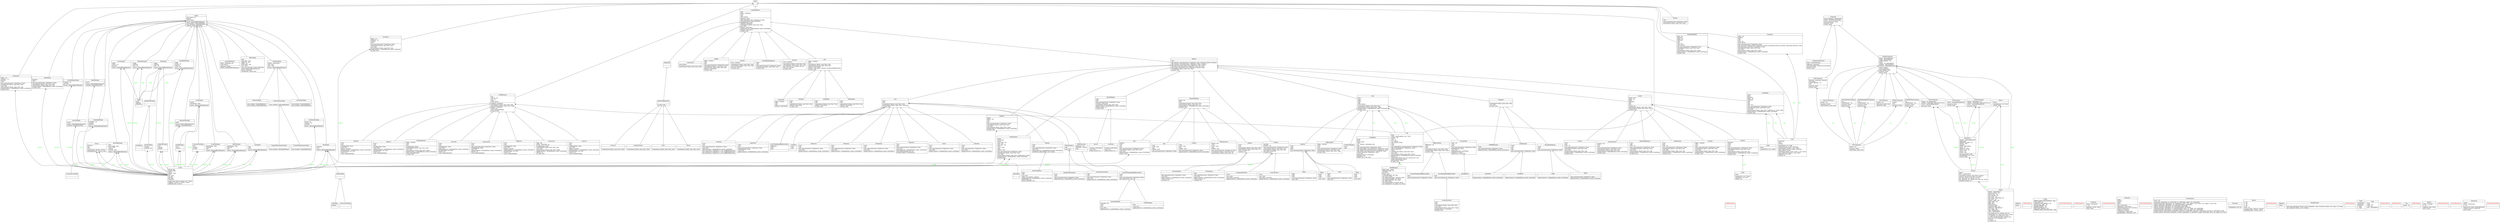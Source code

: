 digraph "classes" {
rankdir=BT
charset="utf-8"
"src.utils.angle.Angle" [color="black", fontcolor="black", label="{Angle|angle\lopposite\ltransform\l|}", shape="record", style="solid"];
"src.utils.angle.AngleException" [color="black", fontcolor="red", label="{AngleException|\l|}", shape="record", style="solid"];
"src.solvers.answer.Answer" [color="black", fontcolor="black", label="{Answer|board\ldata : List[List[int]]\l|create(board: Board, yaml: Dict): 'Answer'\lextract(_: Board, yaml: Dict): List[str]\lget_value(row: int, column: int): int\lset_value(row: int, column: int, value: int): None\lstandard_string(): str\l}", shape="record", style="solid"];
"src.commands.answer_command.AnswerCommand" [color="black", fontcolor="black", label="{AnswerCommand|output : str\l|process(): None\lselector(item: Item): bool\l}", shape="record", style="solid"];
"src.items.anti.Anti" [color="black", fontcolor="black", label="{Anti|digits : List[int]\ltags\l|create(board: Board, yaml: Dict): Item\lextract(board: Board, yaml: Dict): Any\loffsets(): List[Coord]\lpairs(c1: Cell, digits: List[int]): Sequence[DifferentPair]\lto_dict(): Dict\l}", shape="record", style="solid"];
"src.items.anti_bltr.AntiBLTR" [color="black", fontcolor="black", label="{AntiBLTR|\l|glyphs(selector: Callable[[Item], bool]): List[Glyph]\l}", shape="record", style="solid"];
"src.items.anti_diagonal.AntiDiagonal" [color="black", fontcolor="black", label="{AntiDiagonal|count\lrules\lsize\ltags\l|add_constraint(solver: PulpSolver): None\l}", shape="record", style="solid"];
"src.items.anti_king.AntiKing" [color="black", fontcolor="black", label="{AntiKing|rules\ltags\l|create(board: Board, yaml: Dict): Item\loffsets(): List[Coord]\lto_dict(): Dict\l}", shape="record", style="solid"];
"src.items.anti_knight.AntiKnight" [color="black", fontcolor="black", label="{AntiKnight|rules\ltags\l|create(board: Board, yaml: Dict): Item\loffsets(): List[Coord]\lto_dict(): Dict\l}", shape="record", style="solid"];
"src.items.anti_monkey.AntiMonkey" [color="black", fontcolor="black", label="{AntiMonkey|rules\ltags\l|create(board: Board, yaml: Dict): Item\loffsets(): List[Coord]\lto_dict(): Dict\l}", shape="record", style="solid"];
"src.items.anti_queen.AntiQueen" [color="black", fontcolor="black", label="{AntiQueen|digits : List[int]\lrules\ltags\l|offsets(): List[Coord]\l}", shape="record", style="solid"];
"src.items.anti_tlbr.AntiTLBR" [color="black", fontcolor="black", label="{AntiTLBR|\l|glyphs(selector: Callable[[Item], bool]): List[Glyph]\l}", shape="record", style="solid"];
"src.items.arrow.Arrow" [color="black", fontcolor="black", label="{Arrow|rules\ltags\l|add_constraint(solver: PulpSolver): None\lcss(): Dict\lglyphs(selector: Callable[[Item], bool]): List[Glyph]\l}", shape="record", style="solid"];
"src.glyphs.glyph.ArrowGlyph" [color="black", fontcolor="black", label="{ArrowGlyph|angle\larrow : str\lposition\l|draw(): Optional[BaseElement]\l}", shape="record", style="solid"];
"src.glyphs.glyph.ArrowLineGlyph" [color="black", fontcolor="black", label="{ArrowLineGlyph|\l|end_marker(): Optional[Marker]\lstart_marker(): Optional[Marker]\l}", shape="record", style="solid"];
"src.items.asterix.Asterix" [color="black", fontcolor="black", label="{Asterix|\l|coords(): List[Coord]\lcss(): Dict\lregion_name(): str\l}", shape="record", style="solid"];
"src.items.bltr.BLTR" [color="black", fontcolor="black", label="{BLTR|\l|add_constraint(solver: PulpSolver): None\lglyphs(selector: Callable[[Item], bool]): List[Glyph]\l}", shape="record", style="solid"];
"src.items.battenburg.Battenburg" [color="black", fontcolor="black", label="{Battenburg|position\lrules\l|add_constraint(solver: PulpSolver): None\lcreate(board: Board, yaml: Dict): Item\lextract(board: Board, yaml: Dict): Any\lglyphs(selector: Callable[[Item], bool]): List[Glyph]\lto_dict(): Dict\l}", shape="record", style="solid"];
"src.glyphs.glyph.BattenburgGlyph" [color="black", fontcolor="black", label="{BattenburgGlyph|coord\l|draw(): Optional[BaseElement]\lsymbol(): Optional[Marker]\l}", shape="record", style="solid"];
"src.items.between.Between" [color="black", fontcolor="black", label="{Between|rules\ltags\l|add_constraint(solver: PulpSolver): None\lcss(): Dict\lglyphs(selector: Callable[[Item], bool]): List[Glyph]\l}", shape="record", style="solid"];
"src.glyphs.glyph.BetweenGlyph" [color="black", fontcolor="black", label="{BetweenGlyph|\l|end_marker(): Optional[Marker]\lstart_marker(): Optional[Marker]\l}", shape="record", style="solid"];
"src.items.board.Board" [color="black", fontcolor="black", label="{Board|author : Optional[str]\lboard_columns : int\lboard_rows : int\lbox_columns : int\lbox_count : int\lbox_range : NoneType, list\lbox_rows : int\lcolumn_range : list\ldigit_range : list\ldigit_sum\ldigit_values\lmaximum_digit\lminimum_digit : int\lreference : Optional[str]\lrow_range : list\ltitle : Optional[str]\lvideo : Optional[str]\l|box_index(row: int, column: int): int\lcreate(name: str, yaml_data: Dict): 'Board'\lis_valid(row: int, column: int): bool\lis_valid_coordinate(coord: Coord): bool\lparse_xy(s: str): Tuple[int, int]\lto_dict()\lto_yaml(): str\l}", shape="record", style="solid"];
"src.items.book_keeping.BookKeeping" [color="black", fontcolor="black", label="{BookKeeping|digit_range : range\lmaximum_digit : int\lpossibles\l|fixed(): bool\lis_possible(digit: int): bool\lset_even(): None\lset_impossible(digits: List[int]): None\lset_maximum(upper: int): None\lset_minimum(lower: int): None\lset_odd(): None\lset_possible(digits: List[int]): None\lset_range(lower: int, upper: int): None\l}", shape="record", style="solid"];
"src.commands.bookkeeping_png_command.BookkeepingPNGCommand" [color="black", fontcolor="black", label="{BookkeepingPNGCommand|svg\ltempfilename : str\l|process(): None\lwrite(): None\l}", shape="record", style="solid"];
"src.utils.bound.Bounds" [color="black", fontcolor="black", label="{Bounds|name\l|}", shape="record", style="solid"];
"src.items.box.Box" [color="black", fontcolor="black", label="{Box|position\lrules\lsize\ltags\l|add_constraint(solver: PulpSolver): None\lcreate(board: Board, yaml: Dict): Item\lcss(): Dict\lglyphs(selector: Callable[[Item], bool]): List[Glyph]\lstart(): Coord\l}", shape="record", style="solid"];
"src.glyphs.glyph.BoxGlyph" [color="black", fontcolor="black", label="{BoxGlyph|\l|}", shape="record", style="solid"];
"src.items.boxes.Boxes" [color="black", fontcolor="black", label="{Boxes|\l|create(board: Board, yaml: Dict): Item\l}", shape="record", style="solid"];
"src.items.cell.Cell" [color="black", fontcolor="black", label="{Cell|book\lcache : Dict[Tuple[int, int], 'Cell']\lcolumn : int\lcoord\lrow : int\lrow_column\lrow_column_string\lrules\lvalid\l|add_bookkeeping_contraint(solver: PulpSolver): None\ladd_constraint(solver: PulpSolver): None\lcells(): List['Cell']\lclear()\lcreate(board: Board, yaml: Dict): Item\lcss(): Dict\lextract(board: Board, yaml: Dict): Coord\lglyphs(selector: Callable[[Item], bool]): List[Glyph]\lletter(): str\lmake(board: Board, row: int, column: int): 'Cell'\lmake_board(board: Board)\lparity(solver): lpSum\lto_dict(): Dict\l}", shape="record", style="solid"];
"src.items.cell.CellException" [color="black", fontcolor="red", label="{CellException|\l|}", shape="record", style="solid"];
"src.glyphs.glyph.CellGlyph" [color="black", fontcolor="black", label="{CellGlyph|priority\l|}", shape="record", style="solid"];
"src.items.cell_reference.CellReference" [color="black", fontcolor="black", label="{CellReference|cell\lcolumn : int\lrow : int\lrules\lused_classes\l|children(): Set[Item]\lcreate(board: Board, yaml: Dict): Item\lextract(board: Board, yaml: Dict): Tuple\lflatten(): List[Item]\lletter(): str\lsvg(): Optional[Glyph]\lto_dict(): Dict\l}", shape="record", style="solid"];
"src.items.center_product.CenterProduct" [color="black", fontcolor="black", label="{CenterProduct|rules\l|css(): Dict\lget_cells(): List[Cell]\lglyphs(selector: Callable[[Item], bool]): List[Glyph]\l}", shape="record", style="solid"];
"src.glyphs.glyph.CircleGlyph" [color="black", fontcolor="black", label="{CircleGlyph|center\lpercentage : float\l|draw(): Optional[BaseElement]\l}", shape="record", style="solid"];
"src.items.column.Column" [color="black", fontcolor="black", label="{Column|rules\lstrict : bool\ltags\lunique : bool\l|add_constraint(solver: PulpSolver): None\lglyphs(selector: Callable[[Item], bool]): List[Glyph]\l}", shape="record", style="solid"];
"src.items.column_indexer.ColumnIndexer" [color="black", fontcolor="black", label="{ColumnIndexer|\l|add_constraint(solver: PulpSolver): None\lcss(): Dict\lglyphs(selector: Callable[[Item], bool]): List[Glyph]\lother_variant(): str\lvariant(): str\l}", shape="record", style="solid"];
"src.items.columns.Columns" [color="black", fontcolor="black", label="{Columns|\l|create(board: Board, yaml: Dict): Item\l}", shape="record", style="solid"];
"src.commands.command.Command" [color="black", fontcolor="black", label="{Command|output_filename : Optional[str]\lparent : Optional[Command]\l|check_directory(): None\lprocess(): None\lwrite(): None\l}", shape="record", style="solid"];
"src.commands.composed_command.ComposedCommand" [color="black", fontcolor="black", label="{ComposedCommand|items : List[Command]\l|add(item: Command)\ladd_items(items: Sequence[Command])\lprocess(): None\lwrite(): None\l}", shape="record", style="solid"];
"src.glyphs.glyph.ComposedGlyph" [color="black", fontcolor="black", label="{ComposedGlyph|items : NoneType, list\lused_classes\l|add(item: Glyph)\ldraw(): Optional[BaseElement]\l}", shape="record", style="solid"];
"src.items.composed_item.ComposedItem" [color="black", fontcolor="black", label="{ComposedItem|cells\litems : List[Item]\lrules\ltags\lused_classes\l|add(item: Item)\ladd_constraint(solver: PulpSolver): None\ladd_items(items: Sequence[Item])\lbookkeeping(): None\lchildren(): Set[Item]\lcreate(board: Board, yaml: Dict): Item\lcss(): Dict\lflatten(): List['Item']\lglyphs(selector: Callable[[Item], bool]): List[Glyph]\lregions(): Set['Item']\lto_dict(): Dict\l}", shape="record", style="solid"];
"src.utils.config.Config" [color="black", fontcolor="black", label="{Config|ARROW_HEAD_PERCENTAGE : float\lCELL_SIZE : int\lCONSECUTIVE_RADIUS : int\lEVEN_CELL_SIZE : int\lKILLER_OFFSET : int\lKROPKI_RADIUS : int\lODD_CELL_RADIUS : int\lTHERMO_HEAD_PERCENTAGE : float\l|}", shape="record", style="solid"];
"src.glyphs.glyph.Consecutive1Glyph" [color="black", fontcolor="black", label="{Consecutive1Glyph|\l|}", shape="record", style="solid"];
"src.glyphs.glyph.ConsecutiveGlyph" [color="black", fontcolor="black", label="{ConsecutiveGlyph|first\lpriority\lsecond\l|}", shape="record", style="solid"];
"src.items.consecutive_pair.ConsecutivePair" [color="black", fontcolor="black", label="{ConsecutivePair|rules\ltags\l|create(board: Board, yaml: Dict): Item\lcss(): Dict\lextract(board: Board, yaml: Dict): Tuple\lglyphs(selector): List[Glyph]\lto_dict(): Dict\l}", shape="record", style="solid"];
"src.items.constraint_exception.ConstraintException" [color="black", fontcolor="red", label="{ConstraintException|\l|}", shape="record", style="solid"];
"src.items.constraints.Constraints" [color="black", fontcolor="black", label="{Constraints|used_classes\l|create(board: Board, yaml: Dict): Item\l}", shape="record", style="solid"];
"src.utils.coord.Coord" [color="black", fontcolor="black", label="{Coord|bottom_left\lbottom_right\lcenter\lcolumn : float\lpoint\lrow : float\ltop_left\ltop_right\ltransform\l|create_from_int(row_column: int): 'Coord'\lmiddle(a: 'Coord', b: 'Coord'): 'Coord'\lvalidate(yaml): List[str]\l}", shape="record", style="solid"];
"src.utils.coord.CoordException" [color="black", fontcolor="red", label="{CoordException|\l|}", shape="record", style="solid"];
"src.utils.coord_list.CoordList" [color="black", fontcolor="black", label="{CoordList|items : List[Coord]\ln : int\l|add(item: Coord): None\lsort(): None\l}", shape="record", style="solid"];
"src.utils.coord_list.CoordListException" [color="black", fontcolor="red", label="{CoordListException|\l|}", shape="record", style="solid"];
"src.utils.cyclic.Cyclic" [color="black", fontcolor="black", label="{Cyclic|name\l|create(letter: str): 'Cyclic'\l}", shape="record", style="solid"];
"src.items.diagonals.Diagonal" [color="black", fontcolor="black", label="{Diagonal|\l|create(board: Board, yaml: Dict): Item\lcss(): Dict\lto_dict(): Dict\l}", shape="record", style="solid"];
"src.items.difference_line.DifferenceLine" [color="black", fontcolor="black", label="{DifferenceLine|difference : int\lexcluded : List[int]\ltags\l|}", shape="record", style="solid"];
"src.items.difference_pair.DifferencePair" [color="black", fontcolor="black", label="{DifferencePair|difference : int\lrules\ltags\l|create(board: Board, yaml: Dict): Item\lextract(board: Board, yaml: Dict): Tuple\lto_dict(): Dict\l}", shape="record", style="solid"];
"src.items.different_pair.DifferentPair" [color="black", fontcolor="black", label="{DifferentPair|digits : List[int]\lrules\ltags\l|add_constraint(solver: PulpSolver): None\lcreate(board: Board, yaml: Dict): Item\lextract(board: Board, yaml: Dict): Tuple\lto_dict(): Dict\l}", shape="record", style="solid"];
"src.utils.direction.Direction" [color="black", fontcolor="black", label="{Direction|angle\llocation\lname\loffset\l|all(): List[Coord]\ldiagonals(): List[Coord]\ldirection(location: int): 'Direction'\lkings(): List[Coord]\llocations(): List[int]\lorthogonals(): List[Coord]\lparallel(other: 'Direction'): bool\l}", shape="record", style="solid"];
"src.utils.direction.DirectionException" [color="black", fontcolor="red", label="{DirectionException|\l|}", shape="record", style="solid"];
"src.items.disjoint_group.DisjointGroup" [color="black", fontcolor="black", label="{DisjointGroup|offsets : list\lrules\lstrict : bool\ltags\lunique : bool\l|add_constraint(solver: PulpSolver): None\lcreate(board: Board, yaml: Dict): Item\lextract(board: Board, yaml: Dict): int\l}", shape="record", style="solid"];
"src.items.disjoint_groups.DisjointGroups" [color="black", fontcolor="black", label="{DisjointGroups|\l|create(board: Board, yaml: Dict): Item\l}", shape="record", style="solid"];
"src.items.distinct_renban.DistinctRenban" [color="black", fontcolor="black", label="{DistinctRenban|rules\ltags\l|css(): Dict\ldigits_to_str(digits: List[int])\lglyphs(selector: Callable[[Item], bool]): List[Glyph]\lpower(digit: int)\lpower_str(power: int)\l}", shape="record", style="solid"];
"src.items.dutch_whisper.DutchWhisper" [color="black", fontcolor="black", label="{DutchWhisper|tags\l|css(): Dict\lglyphs(selector: Callable[[Item], bool]): List[Glyph]\l}", shape="record", style="solid"];
"src.glyphs.glyph.EdgeTextGlyph" [color="black", fontcolor="black", label="{EdgeTextGlyph|first\lpriority\lsecond\l|}", shape="record", style="solid"];
"src.items.entropic.Entropic" [color="black", fontcolor="black", label="{Entropic|rules\ltags\l|add_constraint(solver: PulpSolver): None\lcss(): Dict\lglyphs(selector: Callable[[Item], bool]): List[Glyph]\llow_total(solver: PulpSolver, n: int): LpAffineExpression\lmid_total(solver: PulpSolver, n: int): LpAffineExpression\ltop_total(solver: PulpSolver, n: int): LpAffineExpression\l}", shape="record", style="solid"];
"src.items.equal_sum.EqualSum" [color="black", fontcolor="black", label="{EqualSum|rules\ltags\l|add_constraint(solver: PulpSolver): None\lbookkeeping(): None\lcss(): Dict\lglyphs(selector: Callable[[Item], bool]): List[Glyph]\l}", shape="record", style="solid"];
"src.items.even_cell.EvenCell" [color="black", fontcolor="black", label="{EvenCell|rules\ltags\l|bookkeeping(): None\lcss(): Dict\lglyphs(selector: Callable[[Item], bool]): List[Glyph]\lincluded(digit: int): bool\lletter(): str\lsvg(): Optional[Glyph]\l}", shape="record", style="solid"];
"src.glyphs.glyph.EvenCellGlyph" [color="black", fontcolor="black", label="{EvenCellGlyph|percentage : float\lposition\lsize\l|draw(): Optional[BaseElement]\l}", shape="record", style="solid"];
"src.items.exclusion.Exclusion" [color="black", fontcolor="black", label="{Exclusion|digits : str\lnumbers : str\lposition\lrules\l|add_constraint(solver: PulpSolver): None\lcreate(board: Board, yaml: Dict): Item\lcss(): Dict\lextract(board: Board, yaml: Dict): Any\lglyphs(selector: Callable[[Item], bool]): List[Glyph]\lto_dict(): Dict\l}", shape="record", style="solid"];
"src.items.first_n.FirstN" [color="black", fontcolor="black", label="{FirstN|coords : list\lindex : int\loffset\lreference\lside\ltags\l|count(): int\lcreate(board: Board, yaml: Dict): Item\lextract(board: Board, yaml: Dict): Any\lto_dict(): Dict\l}", shape="record", style="solid"];
"src.solvers.formulations.Formulations" [color="black", fontcolor="black", label="{Formulations|count : int\l|abs(model: LpProblem, x1: LpVariable, x2: LpVariable, upper: int): LpVariable\ldisjunction(model: LpProblem, var: LpElement, lower_1: int, upper_1: int, lower_2: int, upper_2: int): None\llogical_and(model: LpProblem, dis: List[LpVariable]): LpVariable\llogical_not(model: LpProblem, di: LpVariable): LpVariable\llogical_or(model: LpProblem, dis: List[LpVariable]): LpVariable\lmaximum(model: LpProblem, xi: List[LpVariable], lower: int, upper: int): LpVariable\lminimum(model: LpProblem, xi: List[LpVariable], lower: int, upper: int): LpVariable\lproduct_binary_binary(model: LpProblem, decision_1: LpElement, decision_2: LpElement, decision_3: LpVariable): None\lproduct_binary_var(model: LpProblem, variable: LpElement, x: LpElement, target: LpVariable, lower: int, upper: int): None\l}", shape="record", style="solid"];
"src.items.fortress_cell.FortressCell" [color="black", fontcolor="black", label="{FortressCell|rules\ltags\l|add_constraint(solver: PulpSolver): None\lbookkeeping(): None\lcss(): Dict\lglyphs(selector: Callable[[Item], bool]): List[Glyph]\lletter(): str\lsvg(): Optional[Glyph]\l}", shape="record", style="solid"];
"src.glyphs.glyph.FortressCellGlyph" [color="black", fontcolor="black", label="{FortressCellGlyph|\l|}", shape="record", style="solid"];
"src.items.frame.Frame" [color="black", fontcolor="black", label="{Frame|rules\ltags\ltotal : int\l|add_constraint(solver: PulpSolver): None\lcreate(board: Board, yaml: Dict): Item\lcss(): Dict\lextract(board: Board, yaml: Dict): Any\lglyphs(selector: Callable[[Item], bool]): List[Glyph]\lto_dict(): Dict\l}", shape="record", style="solid"];
"src.items.frame_product.FrameProduct" [color="black", fontcolor="black", label="{FrameProduct|product : int\lrules\ltags\l|add_constraint(solver: PulpSolver): None\lcreate(board: Board, yaml: Dict): Item\lextract(board: Board, yaml: Dict): Any\lglyphs(selector: Callable[[Item], bool]): List[Glyph]\lto_dict(): Dict\l}", shape="record", style="solid"];
"src.items.frozen_thermometer.FrozenThermometer" [color="black", fontcolor="black", label="{FrozenThermometer|rules\ltags\l|add_constraint(solver: PulpSolver): None\lcss(): Dict\lglyphs(selector: Callable[[Item], bool]): List[Glyph]\l}", shape="record", style="solid"];
"src.glyphs.glyph.FrozenThermometerGlyph" [color="black", fontcolor="black", label="{FrozenThermometerGlyph|\l|start_marker(): Optional[Marker]\l}", shape="record", style="solid"];
"src.utils.functions.Functions" [color="black", fontcolor="black", label="{Functions|\l|triangular(n: int): int\l}", shape="record", style="solid"];
"src.items.german_whisper.GermanWhisper" [color="black", fontcolor="black", label="{GermanWhisper|excluded : list\lrules\ltags\l|css(): Dict\lglyphs(selector: Callable[[Item], bool]): List[Glyph]\l}", shape="record", style="solid"];
"src.items.girandola.Girandola" [color="black", fontcolor="black", label="{Girandola|\l|coords(): List[Coord]\lcss(): Dict\lregion_name(): str\l}", shape="record", style="solid"];
"src.glyphs.glyph.Glyph" [color="black", fontcolor="black", label="{Glyph|class_name : str\lpriority\lused_classes\l|draw(): Optional[BaseElement]\lend_marker(): Optional[Marker]\lstart_marker(): Optional[Marker]\lsymbol(): Optional[Marker]\l}", shape="record", style="solid"];
"src.items.greater_than_equal_difference_line.GreaterThanEqualDifferenceLine" [color="black", fontcolor="black", label="{GreaterThanEqualDifferenceLine|rules\ltags\l|add_constraint(solver: PulpSolver): None\lget_regions(cell: Cell): Set\l}", shape="record", style="solid"];
"src.items.greater_than_equal_difference_pair.GreaterThanEqualDifferencePair" [color="black", fontcolor="black", label="{GreaterThanEqualDifferencePair|tags\l|add_constraint(solver: PulpSolver): None\l}", shape="record", style="solid"];
"src.items.greater_than_pair.GreaterThanPair" [color="black", fontcolor="black", label="{GreaterThanPair|rules\ltags\l|}", shape="record", style="solid"];
"src.commands.html_command.HTMLCommand" [color="black", fontcolor="black", label="{HTMLCommand|output\lsvg\l|process(): None\l}", shape="record", style="solid"];
"src.items.high_cell.HighCell" [color="black", fontcolor="black", label="{HighCell|rules\ltags\l|bookkeeping(): None\lcss(): Dict\ldigits(): List[int]\lglyphs(selector: Callable[[Item], bool]): List[Glyph]\lincluded(digit: int): bool\lletter(): str\lsvg(): Optional[Glyph]\l}", shape="record", style="solid"];
"src.commands.img_command.IMGCommand" [color="black", fontcolor="black", label="{IMGCommand|drawing : NoneType, Drawing\lfile_format\loutput_filename : str\lsvg\l|process(): None\lwrite(): None\l}", shape="record", style="solid"];
"src.items.indexing.Indexer" [color="black", fontcolor="black", label="{Indexer|rules\ltags\l|create(board: Board, yaml: Dict): Item\lextract(board: Board, yaml: Dict): int\lother_variant(): str\lvariant(): str\l}", shape="record", style="solid"];
"src.items.item.Item" [color="black", fontcolor="black", label="{Item|\l|}", shape="record", style="solid"];
"src.glyphs.glyph.KillerGlyph" [color="black", fontcolor="black", label="{KillerGlyph|cells\llong_lines : dict\llong_size : float\loffset : int\lshort_lines : dict\lsize : float\l|cell_long_lines(cell: Coord): VectorList\ldraw(): Optional[BaseElement]\llines(): VectorList\loutside(cell: Coord): bool\l}", shape="record", style="solid"];
"src.glyphs.glyph.KillerTextGlyph" [color="black", fontcolor="black", label="{KillerTextGlyph|angle\lposition\ltext : str\l|draw(): Optional[BaseElement]\l}", shape="record", style="solid"];
"src.items.knight.Knight" [color="black", fontcolor="black", label="{Knight|digits : List[int]\lrules\ltags\l|add_constraint(solver: PulpSolver): None\lcreate(board: Board, yaml: Dict): Item\lextract(board: Board, yaml: Dict): Any\loffsets(): List[Coord]\lto_dict(): Dict\l}", shape="record", style="solid"];
"src.items.known_cell.KnownCell" [color="black", fontcolor="black", label="{KnownCell|digit : int\lprefix : NoneType, str\l|bookkeeping(): None\lcreate(board: Board, yaml: Dict): Item\lcss(): Dict\lextract(board: Board, yaml: Dict): Tuple\lglyphs(selector: Callable[[Item], bool]): List[Glyph]\lletter(): str\lto_dict(): Dict\l}", shape="record", style="solid"];
"src.glyphs.glyph.KnownGlyph" [color="black", fontcolor="black", label="{KnownGlyph|location\lnumber : int\l|}", shape="record", style="solid"];
"src.items.knowns.Knowns" [color="black", fontcolor="black", label="{Knowns|rows : List[str]\l|create(board: Board, yaml: Dict): Item\lextract(board: Board, yaml: Dict): Any\lline_str(): List[str]\lto_dict(): Dict\l}", shape="record", style="solid"];
"src.glyphs.glyph.KropkiGlyph" [color="black", fontcolor="black", label="{KropkiGlyph|first\lsecond\l|}", shape="record", style="solid"];
"src.items.kropki_pair.KropkiPair" [color="black", fontcolor="black", label="{KropkiPair|count\lfactor\lfactor_name\lrules\lsos : Dict[int, LpVariable], dict\ltags\l|add_constraint(solver: PulpSolver): None\ladd_implausible_constraint(solver: PulpSolver): None\ladd_impossible_constraint(solver: PulpSolver): None\ladd_unique_constraints(solver: PulpSolver): None\lcreate_sos(solver: PulpSolver): None\lcss(): Dict\lglyphs(selector): List[Glyph]\lpossible(): set\lvalid(x: int, y: int): bool\l}", shape="record", style="solid"];
"src.items.kropki_pair2.KropkiPair2" [color="black", fontcolor="black", label="{KropkiPair2|\l|}", shape="record", style="solid"];
"src.commands.lp_command.LPCommand" [color="black", fontcolor="black", label="{LPCommand|solver : Optional[PulpSolver]\l|process(): None\lwrite(): None\l}", shape="record", style="solid"];
"src.items.less_than_equal_difference_line.LessThanEqualDifferenceLine" [color="black", fontcolor="black", label="{LessThanEqualDifferenceLine|difference\lrules\ltags\l|}", shape="record", style="solid"];
"src.items.less_than_equal_difference_pair.LessThanEqualDifferencePair" [color="black", fontcolor="black", label="{LessThanEqualDifferencePair|tags\l|add_constraint(solver: PulpSolver): None\l}", shape="record", style="solid"];
"src.items.line.Line" [color="black", fontcolor="black", label="{Line|rules\ltags\l|create(board: Board, yaml: Dict): Item\lextract(board: Board, yaml: Dict): List[Cell]\lto_dict(): Dict\l}", shape="record", style="solid"];
"src.glyphs.glyph.LineGlyph" [color="black", fontcolor="black", label="{LineGlyph|end\lstart\l|draw(): Optional[BaseElement]\l}", shape="record", style="solid"];
"src.glyphs.glyph.LittleArrowGlyph" [color="black", fontcolor="black", label="{LittleArrowGlyph|arrow : str\llocation : int\lposition\l|draw(): Optional[BaseElement]\l}", shape="record", style="solid"];
"src.items.little_killer.LittleKiller" [color="black", fontcolor="black", label="{LittleKiller|cyclic\ldelta\ldirection\loffset : int\lreference\lrules\lside\ltags\ltotal : int\l|add_constraint(solver: PulpSolver): None\lcreate(board: Board, yaml: Dict): Item\lcss(): Dict\lextract(board: Board, yaml: Dict): Tuple[int, int, Cyclic, Side]\lglyphs(selector: Callable[[Item], bool]): List[Glyph]\lto_dict(): Dict\l}", shape="record", style="solid"];
"src.glyphs.glyph.LittleKillerGlyph" [color="black", fontcolor="black", label="{LittleKillerGlyph|angle\larrow : str\lposition\lvalue : int\l|draw(): Optional[BaseElement]\l}", shape="record", style="solid"];
"src.glyphs.glyph.LittleNumberGlyph" [color="black", fontcolor="black", label="{LittleNumberGlyph|number : int\lposition\l|draw(): Optional[BaseElement]\l}", shape="record", style="solid"];
"src.items.lock_out.LockOut" [color="black", fontcolor="black", label="{LockOut|rules\ltags\l|}", shape="record", style="solid"];
"src.items.low_cell.LowCell" [color="black", fontcolor="black", label="{LowCell|rules\ltags\l|bookkeeping(): None\lcss(): Dict\ldigits(): List[int]\lglyphs(selector: Callable[[Item], bool]): List[Glyph]\lincluded(digit: int): bool\lletter(): str\lsvg(): Optional[Glyph]\l}", shape="record", style="solid"];
"src.glyphs.glyph.LowCellGlyph" [color="black", fontcolor="black", label="{LowCellGlyph|coord\l|draw(): Optional[BaseElement]\lsymbol(): Optional[Symbol]\l}", shape="record", style="solid"];
"src.items.magic_square.MagicSquare" [color="black", fontcolor="black", label="{MagicSquare|center\lcenter_cell\lcorner\leven_cells : list\llines : list\lodd_cells : list\lrules\lstrict : bool\ltags\lunique : bool\l|add_constraint(solver: PulpSolver): None\lcreate(board: Board, yaml: Dict): Item\lcss(): Dict\lextract(board: Board, yaml: Dict): Tuple[Coord, Coord]\lglyphs(selector: Callable[[Item], bool]): List[Glyph]\lto_dict(): Dict\l}", shape="record", style="solid"];
"src.utils.matrix.Matrix" [color="black", fontcolor="black", label="{Matrix|a : int\lb : int\lc : int\ld : int\lname : str\l|compose(other: 'Matrix'): 'Matrix'\ltransform(other: Coord): Coord\l}", shape="record", style="solid"];
"src.utils.matrix.MatrixException" [color="black", fontcolor="red", label="{MatrixException|\l|}", shape="record", style="solid"];
"src.items.max_arrow.MaxArrow" [color="black", fontcolor="black", label="{MaxArrow|rules\ltags\l|add_constraint(solver: PulpSolver): None\lcss(): Dict\lglyphs(selector: Callable[[Item], bool]): List[Glyph]\l}", shape="record", style="solid"];
"src.items.mid_cell.MidCell" [color="black", fontcolor="black", label="{MidCell|rules\ltags\l|bookkeeping(): None\lcss(): Dict\ldigits(): List[int]\lglyphs(selector: Callable[[Item], bool]): List[Glyph]\lincluded(digit: int): bool\lletter(): str\lsvg(): Optional[Glyph]\l}", shape="record", style="solid"];
"src.glyphs.glyph.MidCellGlyph" [color="black", fontcolor="black", label="{MidCellGlyph|percentage : float\lposition\lsize\l|draw(): Optional[BaseElement]\l}", shape="record", style="solid"];
"src.utils.minmax.MinMax" [color="black", fontcolor="black", label="{MinMax|name\l|}", shape="record", style="solid"];
"src.items.min_max_difference.MinMaxDifference" [color="black", fontcolor="black", label="{MinMaxDifference|rules\ltags\ltotal : int\l|add_constraint(solver: PulpSolver): None\lcreate(board: Board, yaml: Dict): Item\lcss(): Dict\lextract(board: Board, yaml: Dict): Any\lglyphs(selector: Callable[[Item], bool]): List[Glyph]\lto_dict(): Dict\l}", shape="record", style="solid"];
"src.items.min_max_sum.MinMaxSum" [color="black", fontcolor="black", label="{MinMaxSum|rules\ltags\ltotal : int\l|add_constraint(solver: PulpSolver): None\lcreate(board: Board, yaml: Dict): Item\lcss(): Dict\lextract(board: Board, yaml: Dict): Any\lglyphs(selector: Callable[[Item], bool]): List[Glyph]\lto_dict(): Dict\l}", shape="record", style="solid"];
"src.items.mountain.Mountain" [color="black", fontcolor="black", label="{Mountain|rules\ltags\l|add_constraint(solver: PulpSolver): None\lcss(): Dict\lglyphs(selector: Callable[[Item], bool]): List[Glyph]\l}", shape="record", style="solid"];
"src.items.multiplication.Multiplication" [color="black", fontcolor="black", label="{Multiplication|\l|add_constraint(board: Board, solver: PulpSolver, cells: List[Cell], product: int, name: str): None\lget_set(board: Board, n: int): Set[int]\l}", shape="record", style="solid"];
"src.items.numbered_room.NumberedRoom" [color="black", fontcolor="black", label="{NumberedRoom|digit : int\ldirection\lindex : int\lreference\lrules\lside\lstart_cell\lused_classes\l|add_constraint(solver: PulpSolver): None\lcreate(board: Board, yaml: Dict): Item\lcss(): Dict\lextract(board: Board, yaml: Dict): Tuple\lglyphs(selector: Callable[[Item], bool]): List[Glyph]\lto_dict(): Dict\l}", shape="record", style="solid"];
"src.items.odd_cell.OddCell" [color="black", fontcolor="black", label="{OddCell|rules\ltags\l|bookkeeping(): None\lcss(): Dict\lglyphs(selector: Callable[[Item], bool]): List[Glyph]\lincluded(digit: int): bool\lletter(): str\lsvg(): Optional[Glyph]\l}", shape="record", style="solid"];
"src.glyphs.glyph.OddCellGlyph" [color="black", fontcolor="black", label="{OddCellGlyph|coord\l|draw(): Optional[BaseElement]\lsymbol(): Optional[Symbol]\l}", shape="record", style="solid"];
"src.utils.order.Order" [color="black", fontcolor="black", label="{Order|name\l|create(letter: str): 'Order'\lvalid(letter: str): bool\lvalues(): str\l}", shape="record", style="solid"];
"src.utils.order.OrderException" [color="black", fontcolor="red", label="{OrderException|\l|}", shape="record", style="solid"];
"src.items.orthogonal_product.OrthogonalProduct" [color="black", fontcolor="black", label="{OrthogonalProduct|rules\l|css(): Dict\lget_cells(): List[Cell]\lglyphs(selector: Callable[[Item], bool]): List[Glyph]\l}", shape="record", style="solid"];
"src.items.orthogonally_adjacent.OrthogonallyAdjacent" [color="black", fontcolor="black", label="{OrthogonallyAdjacent|rules\ltags\l|add_constraint(solver: PulpSolver): None\lcreate(board: Board, yaml: Dict): Item\lto_dict(): Dict\l}", shape="record", style="solid"];
"src.items.outside.Outside" [color="black", fontcolor="black", label="{Outside|digits : List[int]\lrules\ltags\l|add_constraint(solver: PulpSolver): None\lcreate(board: Board, yaml: Dict): Item\lcss(): Dict\lextract(board: Board, yaml: Dict): Any\lglyphs(selector: Callable[[Item], bool]): List[Glyph]\lto_dict(): Dict\l}", shape="record", style="solid"];
"src.items.pair.Pair" [color="black", fontcolor="black", label="{Pair|cell_1\lcell_2\llabel\lrules\ltags\lused_classes\l|create(board: Board, yaml: Dict): Item\lextract(board: Board, yaml: Dict): Tuple\lglyphs(selector: Callable[[Item], bool]): List[Glyph]\lto_dict(): Dict\l}", shape="record", style="solid"];
"src.items.palindrome.Palindrome" [color="black", fontcolor="black", label="{Palindrome|rules\ltags\l|add_constraint(solver: PulpSolver): None\lcss(): Dict\lglyphs(selector: Callable[[Item], bool]): List[Glyph]\l}", shape="record", style="solid"];
"src.items.pencil_mark.PencilMarkCell" [color="black", fontcolor="black", label="{PencilMarkCell|digits : List[int]\lrules\ltags\l|bookkeeping(): None\lcreate(board: Board, yaml: Dict): Item\lcss(): Dict\lextract(board: Board, yaml: Dict): Tuple\lglyphs(selector: Callable[[Item], bool]): List[Glyph]\lsvg(): Optional[Glyph]\lto_dict(): Dict\l}", shape="record", style="solid"];
"src.utils.point.Point" [color="black", fontcolor="black", label="{Point|coordinates\lmagnitude\ltransform\lx : float\ly : float\l|}", shape="record", style="solid"];
"src.glyphs.glyph.PolyLineGlyph" [color="black", fontcolor="black", label="{PolyLineGlyph|coords : List[Coord]\lend : bool\lstart : bool\l|draw(): Optional[BaseElement]\l}", shape="record", style="solid"];
"src.commands.problem_png_command.ProblemPNGCommand" [color="black", fontcolor="black", label="{ProblemPNGCommand|svg\ltempfilename : str\l|process(): None\lwrite(): None\l}", shape="record", style="solid"];
"src.items.product.Product" [color="black", fontcolor="black", label="{Product|position\lproduct : int\l|add_constraint(solver: PulpSolver): None\lcreate(board: Board, yaml: Dict): Item\lextract(board: Board, yaml: Dict): Any\lget_cells(): List[Cell]\lto_dict(): Dict\l}", shape="record", style="solid"];
"src.items.product_pair.ProductPair" [color="black", fontcolor="black", label="{ProductPair|ratio : int\lrules\ltags\l|add_constraint(solver: PulpSolver): None\lbookkeeping(): None\lcss(): Dict\lglyphs(selector): List[Glyph]\lpossible(): List[int]\lvalid(x: int, y: int): bool\l}", shape="record", style="solid"];
"src.solvers.pulp_solver.PulpSolver" [color="black", fontcolor="black", label="{PulpSolver|answer : Optional[Answer]\lapplication\lapplication_name : str\lchoices : dict\llogname\lmodel : LpProblem\lname : str\lobjective : tuple\lsolver_name : str\lstatus : str\lvalues : dict\l|get_log_details(): Dict\lsave(filename: str): None\lsolve(): None\l}", shape="record", style="solid"];
"src.items.quadro.Quadro" [color="black", fontcolor="black", label="{Quadro|rules\l|add_constraint(solver: PulpSolver): None\lcreate(board: Board, yaml: Dict): Item\l}", shape="record", style="solid"];
"src.items.quadruple.Quadruple" [color="black", fontcolor="black", label="{Quadruple|digits : str\lnumbers : str\lposition\lrules\l|add_constraint(solver: PulpSolver): None\lcreate(board: Board, yaml: Dict): Item\lcss(): Dict\lextract(board: Board, yaml: Dict): Any\lglyphs(selector: Callable[[Item], bool]): List[Glyph]\lto_dict(): Dict\l}", shape="record", style="solid"];
"src.glyphs.glyph.QuadrupleGlyph" [color="black", fontcolor="black", label="{QuadrupleGlyph|numbers : str\lposition\lpriority\l|draw(): Optional[BaseElement]\l}", shape="record", style="solid"];
"src.glyphs.glyph.RectGlyph" [color="black", fontcolor="black", label="{RectGlyph|position\lsize\l|draw(): Optional[BaseElement]\l}", shape="record", style="solid"];
"src.glyphs.glyph.RectangleGlyph" [color="black", fontcolor="black", label="{RectangleGlyph|first\lpercentage : float\lratio : float\lsecond\lvertical : bool\l|draw(): Optional[BaseElement]\l}", shape="record", style="solid"];
"src.items.region.Region" [color="black", fontcolor="black", label="{Region|cells\l|add_allowed_constraint(solver: PulpSolver, cells: List[Cell], allowed: List[int])\ladd_contains_constraint(solver: PulpSolver, digits: List[int])\ladd_sequence_constraint(solver: PulpSolver, order: Order)\ladd_total_constraint(solver: PulpSolver, total: int): None\ladd_unique_constraint(solver: PulpSolver, optional: bool)\lcreate(board: Board, yaml: Dict): Item\lto_dict(): Dict\l}", shape="record", style="solid"];
"src.items.region_sets.RegionSet" [color="black", fontcolor="black", label="{RegionSet|\l|}", shape="record", style="solid"];
"src.items.renban.Renban" [color="black", fontcolor="black", label="{Renban|rules\ltags\l|add_constraint(solver: PulpSolver): None\lcss(): Dict\lglyphs(selector: Callable[[Item], bool]): List[Glyph]\lmandatory_digits(length: int): Set[int]\l}", shape="record", style="solid"];
"src.items.rossini.Rossini" [color="black", fontcolor="black", label="{Rossini|direction\lorder\lrules\ltags\l|add_constraint(solver: PulpSolver): None\lcreate(board: Board, yaml: Dict): Item\lcss(): Dict\lextract(board: Board, yaml: Dict): Any\lglyphs(selector: Callable[[Item], bool]): List[Glyph]\lto_dict(): Dict\l}", shape="record", style="solid"];
"src.items.row.Row" [color="black", fontcolor="black", label="{Row|rules\lstrict : bool\ltags\lunique : bool\l|add_constraint(solver: PulpSolver): None\l}", shape="record", style="solid"];
"src.items.row_indexer.RowIndexer" [color="black", fontcolor="black", label="{RowIndexer|tags\l|add_constraint(solver: PulpSolver): None\lcss(): Dict\lglyphs(selector: Callable[[Item], bool]): List[Glyph]\lother_variant(): str\lvariant(): str\l}", shape="record", style="solid"];
"src.items.rows.Rows" [color="black", fontcolor="black", label="{Rows|\l|create(board: Board, yaml: Dict): Item\l}", shape="record", style="solid"];
"src.utils.rule.Rule" [color="black", fontcolor="black", label="{Rule|html\lname : str\lrank : int\ltext : Optional[str]\l|}", shape="record", style="solid"];
"src.utils.rule.RuleException" [color="black", fontcolor="red", label="{RuleException|\l|}", shape="record", style="solid"];
"src.commands.pencil_mark_command.SVGCommand" [color="black", fontcolor="black", label="{SVGCommand|output : str\l|filter(item: Item): bool\lprocess(): None\l}", shape="record", style="solid"];
"src.commands.svg_command.SVGCommand" [color="black", fontcolor="black", label="{SVGCommand|output : str\l|process(): None\lselect(item: Item): bool\l}", shape="record", style="solid"];
"src.items.sandwich.Sandwich" [color="black", fontcolor="black", label="{Sandwich|index : int\lposition\lrules\lside\ltotal : int\lused_classes\l|add_constraint(solver: PulpSolver): None\ladd_constraint_column(solver: PulpSolver, include: Optional[re.Pattern], exclude: Optional[re.Pattern]): None\ladd_constraint_row(solver: PulpSolver): None\lcreate(board: Board, yaml: Dict): Item\lcss(): Dict\lextract(board: Board, yaml: Dict): Tuple\lglyphs(selector: Callable[[Item], bool]): List[Glyph]\lto_dict(): Dict\l}", shape="record", style="solid"];
"src.items.sequence.Sequence" [color="black", fontcolor="black", label="{Sequence|rules\ltags\l|add_constraint(solver: PulpSolver): None\lcss(): Dict\lglyphs(selector: Callable[[Item], bool]): List[Glyph]\lmax_diffence(length: int): int\lpossible_digits(): List[Set[int]]\l}", shape="record", style="solid"];
"src.utils.side.Side" [color="black", fontcolor="black", label="{Side|horizontal\lname\lvertical\l|create(letter: str): 'Side'\ldirection(cyclic: Cyclic): Direction\lmarker(board: Board, n: int): Coord\lorder_direction(order: Order): Direction\lorder_offset(): Coord\lstart(board: Board, cyclic: Cyclic, n: int): Coord\lstart_cell(board: Board, n: int): Coord\lvalid(letter: str): bool\lvalues(): str\l}", shape="record", style="solid"];
"src.utils.side.SideException" [color="black", fontcolor="red", label="{SideException|\l|}", shape="record", style="solid"];
"src.commands.simple_command.SimpleCommand" [color="black", fontcolor="black", label="{SimpleCommand|board : Optional[Board]\lconfig : Optional[Dict]\lconfig_filename : str\lname\loutput : str, Optional[str]\lproblem : Optional[Item]\lsolution : Optional[Solution]\l|create_board()\lcreate_problem()\lload_config(): None\lprocess(): None\lwrite(): None\l}", shape="record", style="solid"];
"src.glyphs.glyph.SimpleTextGlyph" [color="black", fontcolor="black", label="{SimpleTextGlyph|\l|}", shape="record", style="solid"];
"src.items.simple_thermometer.SimpleThermometer" [color="black", fontcolor="black", label="{SimpleThermometer|rules\ltags\l|add_constraint(solver: PulpSolver): None\lglyphs(selector: Callable[[Item], bool]): List[Glyph]\l}", shape="record", style="solid"];
"src.glyphs.glyph.SimpleThermometerGlyph" [color="black", fontcolor="black", label="{SimpleThermometerGlyph|\l|start_marker(): Optional[Marker]\l}", shape="record", style="solid"];
"src.items.solution.Solution" [color="black", fontcolor="black", label="{Solution|rows : List[str]\l|create(board: Board, yaml: Dict): Item\lextract(board: Board, yaml: Dict): Any\lget_value(row: int, column: int): int\lline_str(): List[str]\lto_dict(): Dict\l}", shape="record", style="solid"];
"src.commands.solution_png_command.SolutionPNGCommand" [color="black", fontcolor="black", label="{SolutionPNGCommand|svg\ltempfilename : str\l|process(): None\lwrite(): None\l}", shape="record", style="solid"];
"src.commands.solve_command.SolveCommand" [color="black", fontcolor="black", label="{SolveCommand|output : str, Optional[str]\lsolution : NoneType, Optional[Solution]\lsolver : Optional[PulpSolver]\l|process(): None\l}", shape="record", style="solid"];
"src.solvers.solver.Solver" [color="black", fontcolor="black", label="{Solver|board\l|save(filename: str): None\lsolve(): None\l}", shape="record", style="solid"];
"src.items.special_region.SpecialRegion" [color="black", fontcolor="black", label="{SpecialRegion|rules\ltags\l|add_constraint(solver: PulpSolver): None\lcoords(): List[Coord]\lcreate(board: Board, yaml: Dict): Item\lglyphs(selector: Callable[[Item], bool]): List[Glyph]\lregion_name(): str\lto_dict(): Dict\l}", shape="record", style="solid"];
"src.glyphs.glyph.SquareGlyph" [color="black", fontcolor="black", label="{SquareGlyph|\l|}", shape="record", style="solid"];
"src.items.standard_diagonal.StandardDiagonal" [color="black", fontcolor="black", label="{StandardDiagonal|rules\ltags\l|add_constraint(solver: PulpSolver): None\l}", shape="record", style="solid"];
"src.items.standard_region.StandardRegion" [color="black", fontcolor="black", label="{StandardRegion|index : int\ltags\l|create(board: Board, yaml: Dict): Item\lextract(board: Board, yaml: Dict): int\lglyphs(selector: Callable[[Item], bool]): List[Glyph]\lto_dict(): Dict\l}", shape="record", style="solid"];
"src.items.region_sets.StandardRegionSet" [color="black", fontcolor="black", label="{StandardRegionSet|\l|to_dict(): Dict\l}", shape="record", style="solid"];
"src.glyphs.glyph.StarGlyph" [color="black", fontcolor="black", label="{StarGlyph|\l|}", shape="record", style="solid"];
"src.items.sum_pair.SumPair" [color="black", fontcolor="black", label="{SumPair|rules\ltags\ltotal\l|add_constraint(solver: PulpSolver): None\l}", shape="record", style="solid"];
"src.items.tlbr.TLBR" [color="black", fontcolor="black", label="{TLBR|\l|glyphs(selector: Callable[[Item], bool]): List[Glyph]\l}", shape="record", style="solid"];
"src.items.tlbr_refecting_diagonal.TLBRReflecting" [color="black", fontcolor="black", label="{TLBRReflecting|rules\l|add_constraint(solver: PulpSolver): None\lglyphs(selector: Callable[[Item], bool]): List[Glyph]\l}", shape="record", style="solid"];
"src.utils.tag.Tag" [color="black", fontcolor="black", label="{Tag|name : str\l|}", shape="record", style="solid"];
"src.utils.tag.TagException" [color="black", fontcolor="red", label="{TagException|\l|}", shape="record", style="solid"];
"src.utils.tag_list.TagList" [color="black", fontcolor="black", label="{TagList|items : List[Tag]\ln : int\l|add(item: Tag): None\lsort(): None\l}", shape="record", style="solid"];
"src.utils.tag_list.TagListException" [color="black", fontcolor="red", label="{TagListException|\l|}", shape="record", style="solid"];
"src.glyphs.glyph.TextGlyph" [color="black", fontcolor="black", label="{TextGlyph|angle\lposition\ltext : str\l|draw(): Optional[BaseElement]\l}", shape="record", style="solid"];
"src.items.thermometer.Thermometer" [color="black", fontcolor="black", label="{Thermometer|tags\l|css(): Dict\l}", shape="record", style="solid"];
"src.glyphs.glyph.ThermometerGlyph" [color="black", fontcolor="black", label="{ThermometerGlyph|\l|start_marker(): Optional[Marker]\l}", shape="record", style="solid"];
"src.items.vi_pair.VIPair" [color="black", fontcolor="black", label="{VIPair|label\ltags\ltotal\l|css(): Dict\l}", shape="record", style="solid"];
"src.items.v_pair.VPair" [color="black", fontcolor="black", label="{VPair|label\ltags\ltotal\l|add_constraint(solver: PulpSolver): None\lcss(): Dict\l}", shape="record", style="solid"];
"src.utils.vector.Vector" [color="black", fontcolor="black", label="{Vector|direction\lend\lstart\l|merge(other: 'Vector'): 'Vector'\lmergeable(other: 'Vector'): bool\l}", shape="record", style="solid"];
"src.utils.vector.VectorException" [color="black", fontcolor="red", label="{VectorException|\l|}", shape="record", style="solid"];
"src.utils.vector_list.VectorList" [color="black", fontcolor="black", label="{VectorList|coords\litems : List[Vector]\ln : int\l|find(coord: Coord): Optional[Coord]\lmerge_vectors(): 'VectorList'\lsort(): None\l}", shape="record", style="solid"];
"src.utils.vector_list.VectorListException" [color="black", fontcolor="red", label="{VectorListException|\l|}", shape="record", style="solid"];
"src.commands.verify_command.VerifyCommand" [color="black", fontcolor="black", label="{VerifyCommand|output : Optional[str], str\lsolution : NoneType, Optional[Solution]\lsolver : Optional[PulpSolver]\l|process(): None\l}", shape="record", style="solid"];
"src.items.window.Window" [color="black", fontcolor="black", label="{Window|center\loffsets : list\lrules\ltags\l|add_constraint(solver: PulpSolver): None\lcreate(board: Board, yaml: Dict): Item\lcss(): Dict\lextract(board: Board, yaml: Dict): Coord\lglyphs(selector: Callable[[Item], bool]): List[Glyph]\lto_dict(): Dict\l}", shape="record", style="solid"];
"src.items.xi_pair.XIPair" [color="black", fontcolor="black", label="{XIPair|label\ltags\ltotal\l|css(): Dict\l}", shape="record", style="solid"];
"src.items.x_pair.XPair" [color="black", fontcolor="black", label="{XPair|label\ltags\ltotal\l|add_constraint(solver: PulpSolver): None\lcss(): Dict\l}", shape="record", style="solid"];
"src.commands.answer_command.AnswerCommand" -> "src.commands.simple_command.SimpleCommand" [arrowhead="empty", arrowtail="none"];
"src.commands.bookkeeping_png_command.BookkeepingPNGCommand" -> "src.commands.simple_command.SimpleCommand" [arrowhead="empty", arrowtail="none"];
"src.commands.composed_command.ComposedCommand" -> "src.commands.command.Command" [arrowhead="empty", arrowtail="none"];
"src.commands.html_command.HTMLCommand" -> "src.commands.simple_command.SimpleCommand" [arrowhead="empty", arrowtail="none"];
"src.commands.img_command.IMGCommand" -> "src.commands.command.Command" [arrowhead="empty", arrowtail="none"];
"src.commands.lp_command.LPCommand" -> "src.commands.simple_command.SimpleCommand" [arrowhead="empty", arrowtail="none"];
"src.commands.pencil_mark_command.SVGCommand" -> "src.commands.simple_command.SimpleCommand" [arrowhead="empty", arrowtail="none"];
"src.commands.problem_png_command.ProblemPNGCommand" -> "src.commands.simple_command.SimpleCommand" [arrowhead="empty", arrowtail="none"];
"src.commands.simple_command.SimpleCommand" -> "src.commands.command.Command" [arrowhead="empty", arrowtail="none"];
"src.commands.solution_png_command.SolutionPNGCommand" -> "src.commands.simple_command.SimpleCommand" [arrowhead="empty", arrowtail="none"];
"src.commands.solve_command.SolveCommand" -> "src.commands.simple_command.SimpleCommand" [arrowhead="empty", arrowtail="none"];
"src.commands.svg_command.SVGCommand" -> "src.commands.simple_command.SimpleCommand" [arrowhead="empty", arrowtail="none"];
"src.commands.verify_command.VerifyCommand" -> "src.commands.simple_command.SimpleCommand" [arrowhead="empty", arrowtail="none"];
"src.glyphs.glyph.ArrowGlyph" -> "src.glyphs.glyph.Glyph" [arrowhead="empty", arrowtail="none"];
"src.glyphs.glyph.ArrowLineGlyph" -> "src.glyphs.glyph.PolyLineGlyph" [arrowhead="empty", arrowtail="none"];
"src.glyphs.glyph.BattenburgGlyph" -> "src.glyphs.glyph.Glyph" [arrowhead="empty", arrowtail="none"];
"src.glyphs.glyph.BetweenGlyph" -> "src.glyphs.glyph.PolyLineGlyph" [arrowhead="empty", arrowtail="none"];
"src.glyphs.glyph.BoxGlyph" -> "src.glyphs.glyph.RectGlyph" [arrowhead="empty", arrowtail="none"];
"src.glyphs.glyph.CellGlyph" -> "src.glyphs.glyph.SquareGlyph" [arrowhead="empty", arrowtail="none"];
"src.glyphs.glyph.CircleGlyph" -> "src.glyphs.glyph.Glyph" [arrowhead="empty", arrowtail="none"];
"src.glyphs.glyph.ComposedGlyph" -> "src.glyphs.glyph.Glyph" [arrowhead="empty", arrowtail="none"];
"src.glyphs.glyph.Consecutive1Glyph" -> "src.glyphs.glyph.RectangleGlyph" [arrowhead="empty", arrowtail="none"];
"src.glyphs.glyph.ConsecutiveGlyph" -> "src.glyphs.glyph.CircleGlyph" [arrowhead="empty", arrowtail="none"];
"src.glyphs.glyph.EdgeTextGlyph" -> "src.glyphs.glyph.TextGlyph" [arrowhead="empty", arrowtail="none"];
"src.glyphs.glyph.EvenCellGlyph" -> "src.glyphs.glyph.Glyph" [arrowhead="empty", arrowtail="none"];
"src.glyphs.glyph.FortressCellGlyph" -> "src.glyphs.glyph.SquareGlyph" [arrowhead="empty", arrowtail="none"];
"src.glyphs.glyph.FrozenThermometerGlyph" -> "src.glyphs.glyph.ThermometerGlyph" [arrowhead="empty", arrowtail="none"];
"src.glyphs.glyph.KillerGlyph" -> "src.glyphs.glyph.Glyph" [arrowhead="empty", arrowtail="none"];
"src.glyphs.glyph.KillerTextGlyph" -> "src.glyphs.glyph.Glyph" [arrowhead="empty", arrowtail="none"];
"src.glyphs.glyph.KnownGlyph" -> "src.glyphs.glyph.SimpleTextGlyph" [arrowhead="empty", arrowtail="none"];
"src.glyphs.glyph.KropkiGlyph" -> "src.glyphs.glyph.CircleGlyph" [arrowhead="empty", arrowtail="none"];
"src.glyphs.glyph.LineGlyph" -> "src.glyphs.glyph.Glyph" [arrowhead="empty", arrowtail="none"];
"src.glyphs.glyph.LittleArrowGlyph" -> "src.glyphs.glyph.Glyph" [arrowhead="empty", arrowtail="none"];
"src.glyphs.glyph.LittleKillerGlyph" -> "src.glyphs.glyph.Glyph" [arrowhead="empty", arrowtail="none"];
"src.glyphs.glyph.LittleNumberGlyph" -> "src.glyphs.glyph.Glyph" [arrowhead="empty", arrowtail="none"];
"src.glyphs.glyph.LowCellGlyph" -> "src.glyphs.glyph.Glyph" [arrowhead="empty", arrowtail="none"];
"src.glyphs.glyph.MidCellGlyph" -> "src.glyphs.glyph.Glyph" [arrowhead="empty", arrowtail="none"];
"src.glyphs.glyph.OddCellGlyph" -> "src.glyphs.glyph.Glyph" [arrowhead="empty", arrowtail="none"];
"src.glyphs.glyph.PolyLineGlyph" -> "src.glyphs.glyph.Glyph" [arrowhead="empty", arrowtail="none"];
"src.glyphs.glyph.QuadrupleGlyph" -> "src.glyphs.glyph.Glyph" [arrowhead="empty", arrowtail="none"];
"src.glyphs.glyph.RectGlyph" -> "src.glyphs.glyph.Glyph" [arrowhead="empty", arrowtail="none"];
"src.glyphs.glyph.RectangleGlyph" -> "src.glyphs.glyph.Glyph" [arrowhead="empty", arrowtail="none"];
"src.glyphs.glyph.SimpleTextGlyph" -> "src.glyphs.glyph.TextGlyph" [arrowhead="empty", arrowtail="none"];
"src.glyphs.glyph.SimpleThermometerGlyph" -> "src.glyphs.glyph.ThermometerGlyph" [arrowhead="empty", arrowtail="none"];
"src.glyphs.glyph.SquareGlyph" -> "src.glyphs.glyph.RectGlyph" [arrowhead="empty", arrowtail="none"];
"src.glyphs.glyph.StarGlyph" -> "src.glyphs.glyph.SimpleTextGlyph" [arrowhead="empty", arrowtail="none"];
"src.glyphs.glyph.TextGlyph" -> "src.glyphs.glyph.Glyph" [arrowhead="empty", arrowtail="none"];
"src.glyphs.glyph.ThermometerGlyph" -> "src.glyphs.glyph.PolyLineGlyph" [arrowhead="empty", arrowtail="none"];
"src.items.anti.Anti" -> "src.items.composed_item.ComposedItem" [arrowhead="empty", arrowtail="none"];
"src.items.anti_bltr.AntiBLTR" -> "src.items.anti_diagonal.AntiDiagonal" [arrowhead="empty", arrowtail="none"];
"src.items.anti_diagonal.AntiDiagonal" -> "src.items.diagonals.Diagonal" [arrowhead="empty", arrowtail="none"];
"src.items.anti_king.AntiKing" -> "src.items.anti.Anti" [arrowhead="empty", arrowtail="none"];
"src.items.anti_knight.AntiKnight" -> "src.items.anti.Anti" [arrowhead="empty", arrowtail="none"];
"src.items.anti_monkey.AntiMonkey" -> "src.items.anti.Anti" [arrowhead="empty", arrowtail="none"];
"src.items.anti_queen.AntiQueen" -> "src.items.anti.Anti" [arrowhead="empty", arrowtail="none"];
"src.items.anti_tlbr.AntiTLBR" -> "src.items.anti_diagonal.AntiDiagonal" [arrowhead="empty", arrowtail="none"];
"src.items.arrow.Arrow" -> "src.items.line.Line" [arrowhead="empty", arrowtail="none"];
"src.items.asterix.Asterix" -> "src.items.special_region.SpecialRegion" [arrowhead="empty", arrowtail="none"];
"src.items.battenburg.Battenburg" -> "src.items.item.Item" [arrowhead="empty", arrowtail="none"];
"src.items.between.Between" -> "src.items.line.Line" [arrowhead="empty", arrowtail="none"];
"src.items.bltr.BLTR" -> "src.items.standard_diagonal.StandardDiagonal" [arrowhead="empty", arrowtail="none"];
"src.items.box.Box" -> "src.items.standard_region.StandardRegion" [arrowhead="empty", arrowtail="none"];
"src.items.boxes.Boxes" -> "src.items.region_sets.StandardRegionSet" [arrowhead="empty", arrowtail="none"];
"src.items.cell.Cell" -> "src.items.item.Item" [arrowhead="empty", arrowtail="none"];
"src.items.cell_reference.CellReference" -> "src.items.item.Item" [arrowhead="empty", arrowtail="none"];
"src.items.center_product.CenterProduct" -> "src.items.product.Product" [arrowhead="empty", arrowtail="none"];
"src.items.column.Column" -> "src.items.standard_region.StandardRegion" [arrowhead="empty", arrowtail="none"];
"src.items.column_indexer.ColumnIndexer" -> "src.items.indexing.Indexer" [arrowhead="empty", arrowtail="none"];
"src.items.columns.Columns" -> "src.items.region_sets.StandardRegionSet" [arrowhead="empty", arrowtail="none"];
"src.items.composed_item.ComposedItem" -> "src.items.item.Item" [arrowhead="empty", arrowtail="none"];
"src.items.consecutive_pair.ConsecutivePair" -> "src.items.less_than_equal_difference_pair.LessThanEqualDifferencePair" [arrowhead="empty", arrowtail="none"];
"src.items.constraints.Constraints" -> "src.items.composed_item.ComposedItem" [arrowhead="empty", arrowtail="none"];
"src.items.diagonals.Diagonal" -> "src.items.region.Region" [arrowhead="empty", arrowtail="none"];
"src.items.difference_line.DifferenceLine" -> "src.items.line.Line" [arrowhead="empty", arrowtail="none"];
"src.items.difference_pair.DifferencePair" -> "src.items.pair.Pair" [arrowhead="empty", arrowtail="none"];
"src.items.different_pair.DifferentPair" -> "src.items.pair.Pair" [arrowhead="empty", arrowtail="none"];
"src.items.disjoint_group.DisjointGroup" -> "src.items.standard_region.StandardRegion" [arrowhead="empty", arrowtail="none"];
"src.items.disjoint_groups.DisjointGroups" -> "src.items.region_sets.StandardRegionSet" [arrowhead="empty", arrowtail="none"];
"src.items.distinct_renban.DistinctRenban" -> "src.items.renban.Renban" [arrowhead="empty", arrowtail="none"];
"src.items.dutch_whisper.DutchWhisper" -> "src.items.greater_than_equal_difference_line.GreaterThanEqualDifferenceLine" [arrowhead="empty", arrowtail="none"];
"src.items.entropic.Entropic" -> "src.items.line.Line" [arrowhead="empty", arrowtail="none"];
"src.items.equal_sum.EqualSum" -> "src.items.line.Line" [arrowhead="empty", arrowtail="none"];
"src.items.even_cell.EvenCell" -> "src.items.cell_reference.CellReference" [arrowhead="empty", arrowtail="none"];
"src.items.exclusion.Exclusion" -> "src.items.item.Item" [arrowhead="empty", arrowtail="none"];
"src.items.first_n.FirstN" -> "src.items.region.Region" [arrowhead="empty", arrowtail="none"];
"src.items.fortress_cell.FortressCell" -> "src.items.cell_reference.CellReference" [arrowhead="empty", arrowtail="none"];
"src.items.frame.Frame" -> "src.items.first_n.FirstN" [arrowhead="empty", arrowtail="none"];
"src.items.frame_product.FrameProduct" -> "src.items.first_n.FirstN" [arrowhead="empty", arrowtail="none"];
"src.items.frozen_thermometer.FrozenThermometer" -> "src.items.thermometer.Thermometer" [arrowhead="empty", arrowtail="none"];
"src.items.german_whisper.GermanWhisper" -> "src.items.greater_than_equal_difference_line.GreaterThanEqualDifferenceLine" [arrowhead="empty", arrowtail="none"];
"src.items.girandola.Girandola" -> "src.items.special_region.SpecialRegion" [arrowhead="empty", arrowtail="none"];
"src.items.greater_than_equal_difference_line.GreaterThanEqualDifferenceLine" -> "src.items.difference_line.DifferenceLine" [arrowhead="empty", arrowtail="none"];
"src.items.greater_than_equal_difference_pair.GreaterThanEqualDifferencePair" -> "src.items.difference_pair.DifferencePair" [arrowhead="empty", arrowtail="none"];
"src.items.greater_than_pair.GreaterThanPair" -> "src.items.pair.Pair" [arrowhead="empty", arrowtail="none"];
"src.items.high_cell.HighCell" -> "src.items.cell_reference.CellReference" [arrowhead="empty", arrowtail="none"];
"src.items.indexing.Indexer" -> "src.items.standard_region.StandardRegion" [arrowhead="empty", arrowtail="none"];
"src.items.knight.Knight" -> "src.items.composed_item.ComposedItem" [arrowhead="empty", arrowtail="none"];
"src.items.known_cell.KnownCell" -> "src.items.cell_reference.CellReference" [arrowhead="empty", arrowtail="none"];
"src.items.knowns.Knowns" -> "src.items.composed_item.ComposedItem" [arrowhead="empty", arrowtail="none"];
"src.items.kropki_pair.KropkiPair" -> "src.items.pair.Pair" [arrowhead="empty", arrowtail="none"];
"src.items.kropki_pair2.KropkiPair2" -> "src.items.product_pair.ProductPair" [arrowhead="empty", arrowtail="none"];
"src.items.less_than_equal_difference_line.LessThanEqualDifferenceLine" -> "src.items.line.Line" [arrowhead="empty", arrowtail="none"];
"src.items.less_than_equal_difference_pair.LessThanEqualDifferencePair" -> "src.items.difference_pair.DifferencePair" [arrowhead="empty", arrowtail="none"];
"src.items.line.Line" -> "src.items.region.Region" [arrowhead="empty", arrowtail="none"];
"src.items.little_killer.LittleKiller" -> "src.items.region.Region" [arrowhead="empty", arrowtail="none"];
"src.items.lock_out.LockOut" -> "src.items.line.Line" [arrowhead="empty", arrowtail="none"];
"src.items.low_cell.LowCell" -> "src.items.cell_reference.CellReference" [arrowhead="empty", arrowtail="none"];
"src.items.magic_square.MagicSquare" -> "src.items.region.Region" [arrowhead="empty", arrowtail="none"];
"src.items.max_arrow.MaxArrow" -> "src.items.line.Line" [arrowhead="empty", arrowtail="none"];
"src.items.mid_cell.MidCell" -> "src.items.cell_reference.CellReference" [arrowhead="empty", arrowtail="none"];
"src.items.min_max_difference.MinMaxDifference" -> "src.items.first_n.FirstN" [arrowhead="empty", arrowtail="none"];
"src.items.min_max_sum.MinMaxSum" -> "src.items.first_n.FirstN" [arrowhead="empty", arrowtail="none"];
"src.items.mountain.Mountain" -> "src.items.line.Line" [arrowhead="empty", arrowtail="none"];
"src.items.numbered_room.NumberedRoom" -> "src.items.item.Item" [arrowhead="empty", arrowtail="none"];
"src.items.odd_cell.OddCell" -> "src.items.cell_reference.CellReference" [arrowhead="empty", arrowtail="none"];
"src.items.orthogonal_product.OrthogonalProduct" -> "src.items.product.Product" [arrowhead="empty", arrowtail="none"];
"src.items.orthogonally_adjacent.OrthogonallyAdjacent" -> "src.items.composed_item.ComposedItem" [arrowhead="empty", arrowtail="none"];
"src.items.outside.Outside" -> "src.items.first_n.FirstN" [arrowhead="empty", arrowtail="none"];
"src.items.pair.Pair" -> "src.items.region.Region" [arrowhead="empty", arrowtail="none"];
"src.items.palindrome.Palindrome" -> "src.items.line.Line" [arrowhead="empty", arrowtail="none"];
"src.items.pencil_mark.PencilMarkCell" -> "src.items.cell_reference.CellReference" [arrowhead="empty", arrowtail="none"];
"src.items.product.Product" -> "src.items.region.Region" [arrowhead="empty", arrowtail="none"];
"src.items.product_pair.ProductPair" -> "src.items.pair.Pair" [arrowhead="empty", arrowtail="none"];
"src.items.quadro.Quadro" -> "src.items.item.Item" [arrowhead="empty", arrowtail="none"];
"src.items.quadruple.Quadruple" -> "src.items.item.Item" [arrowhead="empty", arrowtail="none"];
"src.items.region.Region" -> "src.items.composed_item.ComposedItem" [arrowhead="empty", arrowtail="none"];
"src.items.region_sets.RegionSet" -> "src.items.composed_item.ComposedItem" [arrowhead="empty", arrowtail="none"];
"src.items.region_sets.StandardRegionSet" -> "src.items.region_sets.RegionSet" [arrowhead="empty", arrowtail="none"];
"src.items.renban.Renban" -> "src.items.line.Line" [arrowhead="empty", arrowtail="none"];
"src.items.rossini.Rossini" -> "src.items.first_n.FirstN" [arrowhead="empty", arrowtail="none"];
"src.items.row.Row" -> "src.items.standard_region.StandardRegion" [arrowhead="empty", arrowtail="none"];
"src.items.row_indexer.RowIndexer" -> "src.items.indexing.Indexer" [arrowhead="empty", arrowtail="none"];
"src.items.rows.Rows" -> "src.items.region_sets.StandardRegionSet" [arrowhead="empty", arrowtail="none"];
"src.items.sandwich.Sandwich" -> "src.items.item.Item" [arrowhead="empty", arrowtail="none"];
"src.items.sequence.Sequence" -> "src.items.line.Line" [arrowhead="empty", arrowtail="none"];
"src.items.simple_thermometer.SimpleThermometer" -> "src.items.thermometer.Thermometer" [arrowhead="empty", arrowtail="none"];
"src.items.solution.Solution" -> "src.items.composed_item.ComposedItem" [arrowhead="empty", arrowtail="none"];
"src.items.special_region.SpecialRegion" -> "src.items.region.Region" [arrowhead="empty", arrowtail="none"];
"src.items.standard_diagonal.StandardDiagonal" -> "src.items.diagonals.Diagonal" [arrowhead="empty", arrowtail="none"];
"src.items.standard_region.StandardRegion" -> "src.items.region.Region" [arrowhead="empty", arrowtail="none"];
"src.items.sum_pair.SumPair" -> "src.items.pair.Pair" [arrowhead="empty", arrowtail="none"];
"src.items.thermometer.Thermometer" -> "src.items.line.Line" [arrowhead="empty", arrowtail="none"];
"src.items.tlbr.TLBR" -> "src.items.standard_diagonal.StandardDiagonal" [arrowhead="empty", arrowtail="none"];
"src.items.tlbr_refecting_diagonal.TLBRReflecting" -> "src.items.diagonals.Diagonal" [arrowhead="empty", arrowtail="none"];
"src.items.v_pair.VPair" -> "src.items.sum_pair.SumPair" [arrowhead="empty", arrowtail="none"];
"src.items.vi_pair.VIPair" -> "src.items.sum_pair.SumPair" [arrowhead="empty", arrowtail="none"];
"src.items.window.Window" -> "src.items.region.Region" [arrowhead="empty", arrowtail="none"];
"src.items.x_pair.XPair" -> "src.items.sum_pair.SumPair" [arrowhead="empty", arrowtail="none"];
"src.items.xi_pair.XIPair" -> "src.items.sum_pair.SumPair" [arrowhead="empty", arrowtail="none"];
"src.solvers.pulp_solver.PulpSolver" -> "src.solvers.solver.Solver" [arrowhead="empty", arrowtail="none"];
"src.commands.svg_command.SVGCommand" -> "src.commands.bookkeeping_png_command.BookkeepingPNGCommand" [arrowhead="diamond", arrowtail="none", fontcolor="green", label="svg", style="solid"];
"src.commands.svg_command.SVGCommand" -> "src.commands.html_command.HTMLCommand" [arrowhead="diamond", arrowtail="none", fontcolor="green", label="svg", style="solid"];
"src.commands.svg_command.SVGCommand" -> "src.commands.img_command.IMGCommand" [arrowhead="diamond", arrowtail="none", fontcolor="green", label="svg", style="solid"];
"src.commands.svg_command.SVGCommand" -> "src.commands.problem_png_command.ProblemPNGCommand" [arrowhead="diamond", arrowtail="none", fontcolor="green", label="svg", style="solid"];
"src.commands.svg_command.SVGCommand" -> "src.commands.solution_png_command.SolutionPNGCommand" [arrowhead="diamond", arrowtail="none", fontcolor="green", label="svg", style="solid"];
"src.items.board.Board" -> "src.commands.simple_command.SimpleCommand" [arrowhead="diamond", arrowtail="none", fontcolor="green", label="board", style="solid"];
"src.items.board.Board" -> "src.solvers.answer.Answer" [arrowhead="diamond", arrowtail="none", fontcolor="green", label="board", style="solid"];
"src.items.board.Board" -> "src.solvers.solver.Solver" [arrowhead="diamond", arrowtail="none", fontcolor="green", label="board", style="solid"];
"src.items.book_keeping.BookKeeping" -> "src.items.cell.Cell" [arrowhead="diamond", arrowtail="none", fontcolor="green", label="book", style="solid"];
"src.items.cell.Cell" -> "src.items.cell_reference.CellReference" [arrowhead="diamond", arrowtail="none", fontcolor="green", label="cell", style="solid"];
"src.items.cell.Cell" -> "src.items.pair.Pair" [arrowhead="diamond", arrowtail="none", fontcolor="green", label="cell_1", style="solid"];
"src.items.cell.Cell" -> "src.items.pair.Pair" [arrowhead="diamond", arrowtail="none", fontcolor="green", label="cell_2", style="solid"];
"src.solvers.answer.Answer" -> "src.commands.solve_command.SolveCommand" [arrowhead="diamond", arrowtail="none", fontcolor="green", label="solution", style="solid"];
"src.solvers.answer.Answer" -> "src.commands.verify_command.VerifyCommand" [arrowhead="diamond", arrowtail="none", fontcolor="green", label="solution", style="solid"];
"src.solvers.answer.Answer" -> "src.solvers.pulp_solver.PulpSolver" [arrowhead="diamond", arrowtail="none", fontcolor="green", label="answer", style="solid"];
"src.solvers.pulp_solver.PulpSolver" -> "src.commands.lp_command.LPCommand" [arrowhead="diamond", arrowtail="none", fontcolor="green", label="solver", style="solid"];
"src.solvers.pulp_solver.PulpSolver" -> "src.commands.solve_command.SolveCommand" [arrowhead="diamond", arrowtail="none", fontcolor="green", label="solver", style="solid"];
"src.solvers.pulp_solver.PulpSolver" -> "src.commands.verify_command.VerifyCommand" [arrowhead="diamond", arrowtail="none", fontcolor="green", label="solver", style="solid"];
"src.utils.angle.Angle" -> "src.glyphs.glyph.ArrowGlyph" [arrowhead="diamond", arrowtail="none", fontcolor="green", label="angle", style="solid"];
"src.utils.angle.Angle" -> "src.glyphs.glyph.KillerTextGlyph" [arrowhead="diamond", arrowtail="none", fontcolor="green", label="angle", style="solid"];
"src.utils.angle.Angle" -> "src.glyphs.glyph.LittleKillerGlyph" [arrowhead="diamond", arrowtail="none", fontcolor="green", label="angle", style="solid"];
"src.utils.angle.Angle" -> "src.glyphs.glyph.TextGlyph" [arrowhead="diamond", arrowtail="none", fontcolor="green", label="angle", style="solid"];
"src.utils.coord.Coord" -> "src.glyphs.glyph.ArrowGlyph" [arrowhead="diamond", arrowtail="none", fontcolor="green", label="position", style="solid"];
"src.utils.coord.Coord" -> "src.glyphs.glyph.BattenburgGlyph" [arrowhead="diamond", arrowtail="none", fontcolor="green", label="coord", style="solid"];
"src.utils.coord.Coord" -> "src.glyphs.glyph.CircleGlyph" [arrowhead="diamond", arrowtail="none", fontcolor="green", label="center", style="solid"];
"src.utils.coord.Coord" -> "src.glyphs.glyph.ConsecutiveGlyph" [arrowhead="diamond", arrowtail="none", fontcolor="green", label="first", style="solid"];
"src.utils.coord.Coord" -> "src.glyphs.glyph.ConsecutiveGlyph" [arrowhead="diamond", arrowtail="none", fontcolor="green", label="second", style="solid"];
"src.utils.coord.Coord" -> "src.glyphs.glyph.EdgeTextGlyph" [arrowhead="diamond", arrowtail="none", fontcolor="green", label="first", style="solid"];
"src.utils.coord.Coord" -> "src.glyphs.glyph.EdgeTextGlyph" [arrowhead="diamond", arrowtail="none", fontcolor="green", label="second", style="solid"];
"src.utils.coord.Coord" -> "src.glyphs.glyph.EvenCellGlyph" [arrowhead="diamond", arrowtail="none", fontcolor="green", label="position", style="solid"];
"src.utils.coord.Coord" -> "src.glyphs.glyph.EvenCellGlyph" [arrowhead="diamond", arrowtail="none", fontcolor="green", label="size", style="solid"];
"src.utils.coord.Coord" -> "src.glyphs.glyph.KillerTextGlyph" [arrowhead="diamond", arrowtail="none", fontcolor="green", label="position", style="solid"];
"src.utils.coord.Coord" -> "src.glyphs.glyph.KnownGlyph" [arrowhead="diamond", arrowtail="none", fontcolor="green", label="location", style="solid"];
"src.utils.coord.Coord" -> "src.glyphs.glyph.KropkiGlyph" [arrowhead="diamond", arrowtail="none", fontcolor="green", label="first", style="solid"];
"src.utils.coord.Coord" -> "src.glyphs.glyph.KropkiGlyph" [arrowhead="diamond", arrowtail="none", fontcolor="green", label="second", style="solid"];
"src.utils.coord.Coord" -> "src.glyphs.glyph.LineGlyph" [arrowhead="diamond", arrowtail="none", fontcolor="green", label="start", style="solid"];
"src.utils.coord.Coord" -> "src.glyphs.glyph.LineGlyph" [arrowhead="diamond", arrowtail="none", fontcolor="green", label="end", style="solid"];
"src.utils.coord.Coord" -> "src.glyphs.glyph.LittleArrowGlyph" [arrowhead="diamond", arrowtail="none", fontcolor="green", label="position", style="solid"];
"src.utils.coord.Coord" -> "src.glyphs.glyph.LittleKillerGlyph" [arrowhead="diamond", arrowtail="none", fontcolor="green", label="position", style="solid"];
"src.utils.coord.Coord" -> "src.glyphs.glyph.LittleNumberGlyph" [arrowhead="diamond", arrowtail="none", fontcolor="green", label="position", style="solid"];
"src.utils.coord.Coord" -> "src.glyphs.glyph.LowCellGlyph" [arrowhead="diamond", arrowtail="none", fontcolor="green", label="coord", style="solid"];
"src.utils.coord.Coord" -> "src.glyphs.glyph.MidCellGlyph" [arrowhead="diamond", arrowtail="none", fontcolor="green", label="position", style="solid"];
"src.utils.coord.Coord" -> "src.glyphs.glyph.MidCellGlyph" [arrowhead="diamond", arrowtail="none", fontcolor="green", label="size", style="solid"];
"src.utils.coord.Coord" -> "src.glyphs.glyph.OddCellGlyph" [arrowhead="diamond", arrowtail="none", fontcolor="green", label="coord", style="solid"];
"src.utils.coord.Coord" -> "src.glyphs.glyph.QuadrupleGlyph" [arrowhead="diamond", arrowtail="none", fontcolor="green", label="position", style="solid"];
"src.utils.coord.Coord" -> "src.glyphs.glyph.RectGlyph" [arrowhead="diamond", arrowtail="none", fontcolor="green", label="position", style="solid"];
"src.utils.coord.Coord" -> "src.glyphs.glyph.RectGlyph" [arrowhead="diamond", arrowtail="none", fontcolor="green", label="size", style="solid"];
"src.utils.coord.Coord" -> "src.glyphs.glyph.RectangleGlyph" [arrowhead="diamond", arrowtail="none", fontcolor="green", label="first", style="solid"];
"src.utils.coord.Coord" -> "src.glyphs.glyph.RectangleGlyph" [arrowhead="diamond", arrowtail="none", fontcolor="green", label="second", style="solid"];
"src.utils.coord.Coord" -> "src.glyphs.glyph.TextGlyph" [arrowhead="diamond", arrowtail="none", fontcolor="green", label="position", style="solid"];
"src.utils.coord.Coord" -> "src.items.battenburg.Battenburg" [arrowhead="diamond", arrowtail="none", fontcolor="green", label="position", style="solid"];
"src.utils.coord.Coord" -> "src.items.box.Box" [arrowhead="diamond", arrowtail="none", fontcolor="green", label="position", style="solid"];
"src.utils.coord.Coord" -> "src.items.exclusion.Exclusion" [arrowhead="diamond", arrowtail="none", fontcolor="green", label="position", style="solid"];
"src.utils.coord.Coord" -> "src.items.magic_square.MagicSquare" [arrowhead="diamond", arrowtail="none", fontcolor="green", label="center", style="solid"];
"src.utils.coord.Coord" -> "src.items.magic_square.MagicSquare" [arrowhead="diamond", arrowtail="none", fontcolor="green", label="corner", style="solid"];
"src.utils.coord.Coord" -> "src.items.product.Product" [arrowhead="diamond", arrowtail="none", fontcolor="green", label="position", style="solid"];
"src.utils.coord.Coord" -> "src.items.quadruple.Quadruple" [arrowhead="diamond", arrowtail="none", fontcolor="green", label="position", style="solid"];
"src.utils.coord.Coord" -> "src.items.window.Window" [arrowhead="diamond", arrowtail="none", fontcolor="green", label="center", style="solid"];
"src.utils.coord.Coord" -> "src.utils.vector.Vector" [arrowhead="diamond", arrowtail="none", fontcolor="green", label="start", style="solid"];
"src.utils.coord.Coord" -> "src.utils.vector.Vector" [arrowhead="diamond", arrowtail="none", fontcolor="green", label="end", style="solid"];
"src.utils.cyclic.Cyclic" -> "src.items.little_killer.LittleKiller" [arrowhead="diamond", arrowtail="none", fontcolor="green", label="cyclic", style="solid"];
"src.utils.order.Order" -> "src.items.rossini.Rossini" [arrowhead="diamond", arrowtail="none", fontcolor="green", label="order", style="solid"];
"src.utils.side.Side" -> "src.items.first_n.FirstN" [arrowhead="diamond", arrowtail="none", fontcolor="green", label="side", style="solid"];
"src.utils.side.Side" -> "src.items.little_killer.LittleKiller" [arrowhead="diamond", arrowtail="none", fontcolor="green", label="side", style="solid"];
"src.utils.side.Side" -> "src.items.numbered_room.NumberedRoom" [arrowhead="diamond", arrowtail="none", fontcolor="green", label="side", style="solid"];
"src.utils.side.Side" -> "src.items.sandwich.Sandwich" [arrowhead="diamond", arrowtail="none", fontcolor="green", label="side", style="solid"];
}
